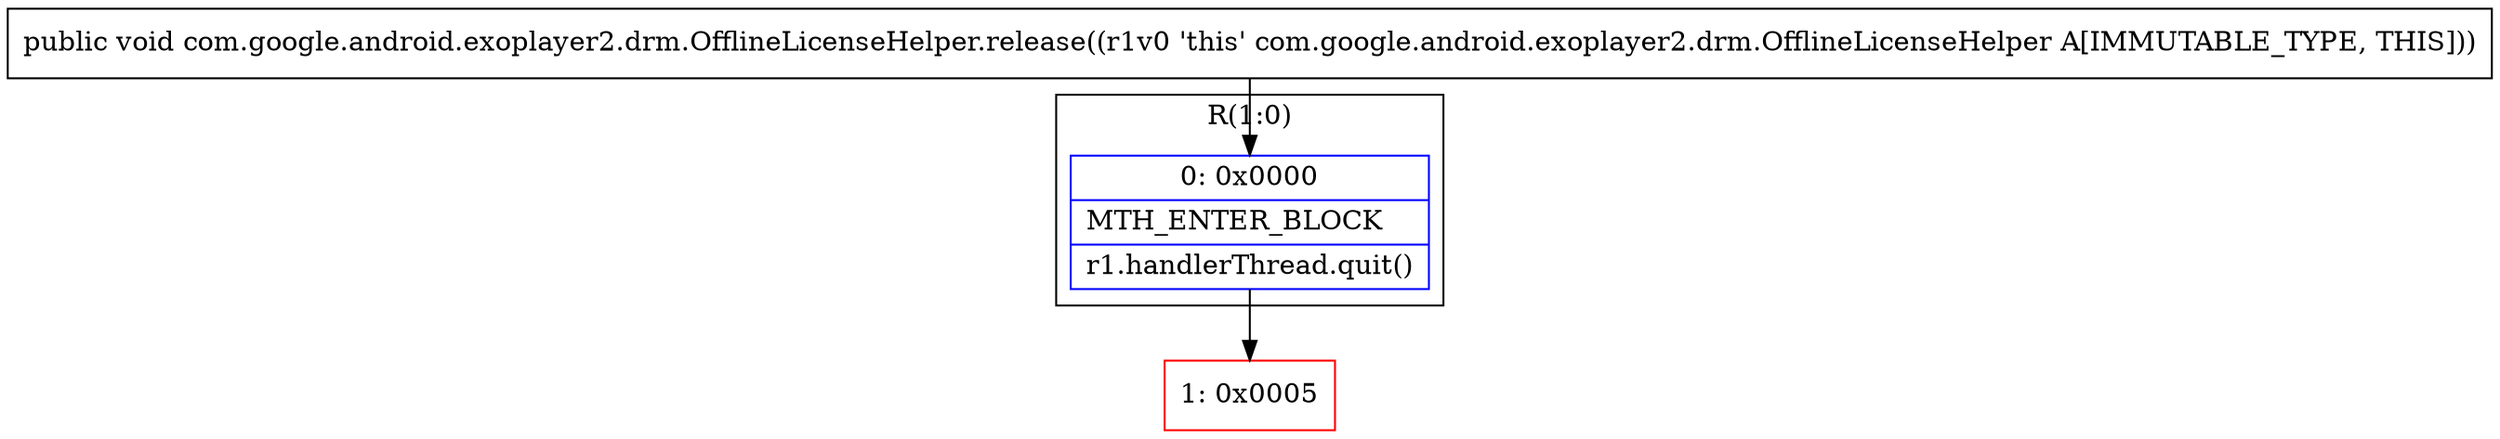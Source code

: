 digraph "CFG forcom.google.android.exoplayer2.drm.OfflineLicenseHelper.release()V" {
subgraph cluster_Region_1574059625 {
label = "R(1:0)";
node [shape=record,color=blue];
Node_0 [shape=record,label="{0\:\ 0x0000|MTH_ENTER_BLOCK\l|r1.handlerThread.quit()\l}"];
}
Node_1 [shape=record,color=red,label="{1\:\ 0x0005}"];
MethodNode[shape=record,label="{public void com.google.android.exoplayer2.drm.OfflineLicenseHelper.release((r1v0 'this' com.google.android.exoplayer2.drm.OfflineLicenseHelper A[IMMUTABLE_TYPE, THIS])) }"];
MethodNode -> Node_0;
Node_0 -> Node_1;
}

